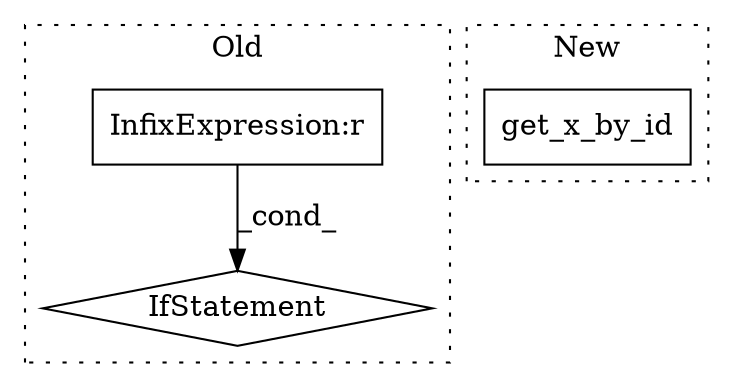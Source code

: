 digraph G {
subgraph cluster0 {
1 [label="IfStatement" a="25" s="2386,2402" l="4,2" shape="diamond"];
3 [label="InfixExpression:r" a="27" s="2397" l="4" shape="box"];
label = "Old";
style="dotted";
}
subgraph cluster1 {
2 [label="get_x_by_id" a="32" s="1529,1547" l="12,1" shape="box"];
label = "New";
style="dotted";
}
3 -> 1 [label="_cond_"];
}